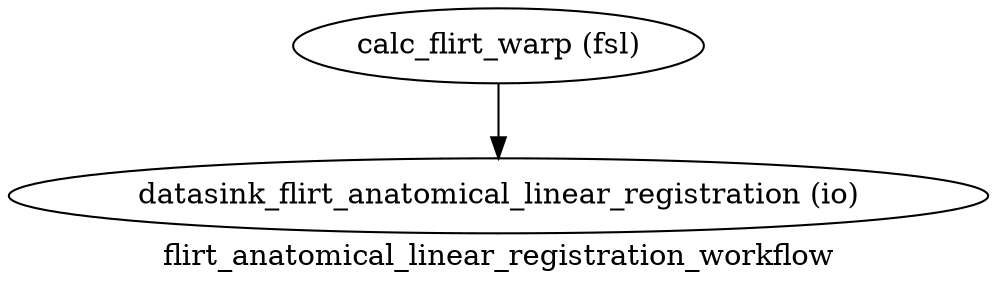 digraph flirt_anatomical_linear_registration_workflow{
  label="flirt_anatomical_linear_registration_workflow";
  flirt_anatomical_linear_registration_workflow_calc_flirt_warp[label="calc_flirt_warp (fsl)"];
  flirt_anatomical_linear_registration_workflow_datasink_flirt_anatomical_linear_registration[label="datasink_flirt_anatomical_linear_registration (io)"];
  flirt_anatomical_linear_registration_workflow_calc_flirt_warp -> flirt_anatomical_linear_registration_workflow_datasink_flirt_anatomical_linear_registration;
}